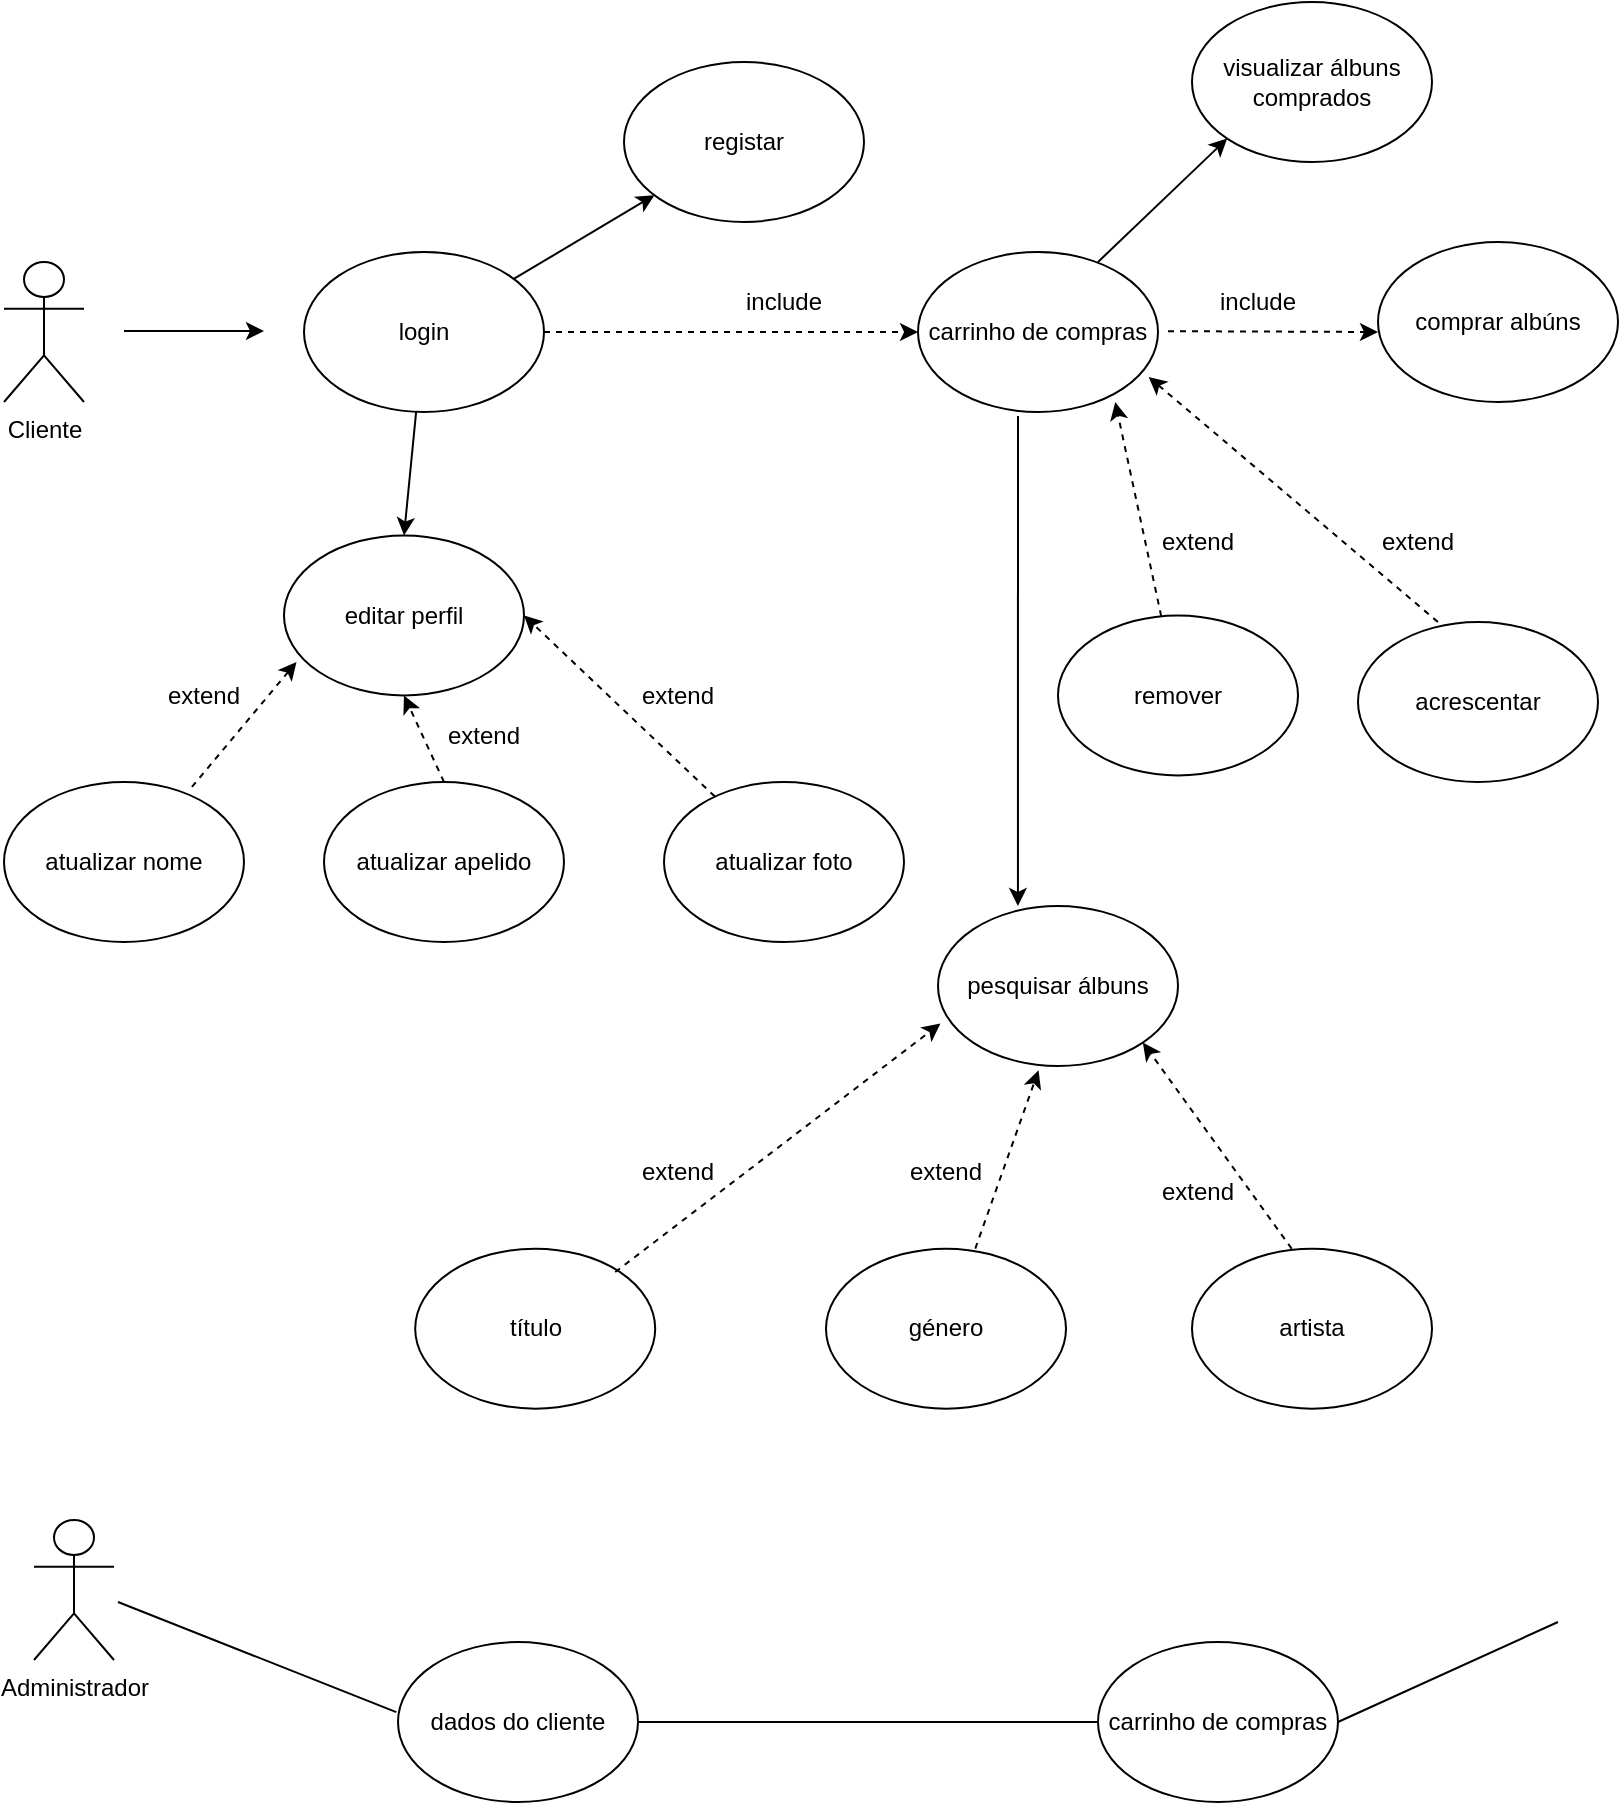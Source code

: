 <mxfile version="14.1.8" type="github">
  <diagram id="Wb_VTChDjm3YDT4XvbSB" name="Page-1">
    <mxGraphModel dx="1718" dy="935" grid="1" gridSize="10" guides="1" tooltips="1" connect="1" arrows="1" fold="1" page="1" pageScale="1" pageWidth="827" pageHeight="1169" background="none" math="0" shadow="0">
      <root>
        <mxCell id="0" />
        <mxCell id="1" parent="0" />
        <mxCell id="uUtuyeQXyfnxlW9JzthO-1" value="Cliente" style="shape=umlActor;verticalLabelPosition=bottom;verticalAlign=top;html=1;outlineConnect=0;" vertex="1" parent="1">
          <mxGeometry x="3" y="140" width="40" height="70" as="geometry" />
        </mxCell>
        <mxCell id="uUtuyeQXyfnxlW9JzthO-2" value="" style="endArrow=classic;html=1;" edge="1" parent="1">
          <mxGeometry width="50" height="50" relative="1" as="geometry">
            <mxPoint x="63" y="174.5" as="sourcePoint" />
            <mxPoint x="133" y="174.5" as="targetPoint" />
          </mxGeometry>
        </mxCell>
        <mxCell id="uUtuyeQXyfnxlW9JzthO-3" value="login" style="ellipse;whiteSpace=wrap;html=1;" vertex="1" parent="1">
          <mxGeometry x="153" y="135" width="120" height="80" as="geometry" />
        </mxCell>
        <mxCell id="uUtuyeQXyfnxlW9JzthO-4" value="registar" style="ellipse;whiteSpace=wrap;html=1;" vertex="1" parent="1">
          <mxGeometry x="313" y="40" width="120" height="80" as="geometry" />
        </mxCell>
        <mxCell id="uUtuyeQXyfnxlW9JzthO-5" value="editar perfil&lt;br&gt;" style="ellipse;whiteSpace=wrap;html=1;" vertex="1" parent="1">
          <mxGeometry x="143" y="276.72" width="120" height="80" as="geometry" />
        </mxCell>
        <mxCell id="uUtuyeQXyfnxlW9JzthO-6" value="atualizar nome" style="ellipse;whiteSpace=wrap;html=1;" vertex="1" parent="1">
          <mxGeometry x="3" y="400" width="120" height="80" as="geometry" />
        </mxCell>
        <mxCell id="uUtuyeQXyfnxlW9JzthO-7" value="atualizar apelido" style="ellipse;whiteSpace=wrap;html=1;" vertex="1" parent="1">
          <mxGeometry x="163" y="400" width="120" height="80" as="geometry" />
        </mxCell>
        <mxCell id="uUtuyeQXyfnxlW9JzthO-30" value="atualizar foto" style="ellipse;whiteSpace=wrap;html=1;" vertex="1" parent="1">
          <mxGeometry x="333" y="400" width="120" height="80" as="geometry" />
        </mxCell>
        <mxCell id="uUtuyeQXyfnxlW9JzthO-31" value="" style="endArrow=classic;html=1;" edge="1" parent="1" source="uUtuyeQXyfnxlW9JzthO-3" target="uUtuyeQXyfnxlW9JzthO-4">
          <mxGeometry width="50" height="50" relative="1" as="geometry">
            <mxPoint x="263" y="120.0" as="sourcePoint" />
            <mxPoint x="333" y="120.0" as="targetPoint" />
          </mxGeometry>
        </mxCell>
        <mxCell id="uUtuyeQXyfnxlW9JzthO-32" value="" style="endArrow=classic;html=1;entryX=0.5;entryY=0;entryDx=0;entryDy=0;" edge="1" parent="1" source="uUtuyeQXyfnxlW9JzthO-3" target="uUtuyeQXyfnxlW9JzthO-5">
          <mxGeometry width="50" height="50" relative="1" as="geometry">
            <mxPoint x="272.998" y="240.001" as="sourcePoint" />
            <mxPoint x="343.366" y="198.192" as="targetPoint" />
          </mxGeometry>
        </mxCell>
        <mxCell id="uUtuyeQXyfnxlW9JzthO-33" value="" style="endArrow=classic;html=1;entryX=0.052;entryY=0.791;entryDx=0;entryDy=0;entryPerimeter=0;dashed=1;exitX=0.783;exitY=0.031;exitDx=0;exitDy=0;exitPerimeter=0;" edge="1" parent="1" source="uUtuyeQXyfnxlW9JzthO-6" target="uUtuyeQXyfnxlW9JzthO-5">
          <mxGeometry width="50" height="50" relative="1" as="geometry">
            <mxPoint x="103" y="396.72" as="sourcePoint" />
            <mxPoint x="153" y="346.72" as="targetPoint" />
          </mxGeometry>
        </mxCell>
        <mxCell id="uUtuyeQXyfnxlW9JzthO-34" value="" style="endArrow=classic;html=1;entryX=0.5;entryY=1;entryDx=0;entryDy=0;dashed=1;exitX=0.5;exitY=0;exitDx=0;exitDy=0;" edge="1" parent="1" source="uUtuyeQXyfnxlW9JzthO-7" target="uUtuyeQXyfnxlW9JzthO-5">
          <mxGeometry width="50" height="50" relative="1" as="geometry">
            <mxPoint x="193.0" y="406.72" as="sourcePoint" />
            <mxPoint x="239.24" y="350" as="targetPoint" />
          </mxGeometry>
        </mxCell>
        <mxCell id="uUtuyeQXyfnxlW9JzthO-35" value="" style="endArrow=classic;html=1;entryX=1;entryY=0.5;entryDx=0;entryDy=0;dashed=1;" edge="1" parent="1" source="uUtuyeQXyfnxlW9JzthO-30" target="uUtuyeQXyfnxlW9JzthO-5">
          <mxGeometry width="50" height="50" relative="1" as="geometry">
            <mxPoint x="483.0" y="350" as="sourcePoint" />
            <mxPoint x="529.24" y="293.28" as="targetPoint" />
          </mxGeometry>
        </mxCell>
        <mxCell id="uUtuyeQXyfnxlW9JzthO-36" value="extend" style="text;html=1;strokeColor=none;fillColor=none;align=center;verticalAlign=middle;whiteSpace=wrap;rounded=0;" vertex="1" parent="1">
          <mxGeometry x="223" y="366.72" width="40" height="20" as="geometry" />
        </mxCell>
        <mxCell id="uUtuyeQXyfnxlW9JzthO-37" value="extend" style="text;html=1;strokeColor=none;fillColor=none;align=center;verticalAlign=middle;whiteSpace=wrap;rounded=0;" vertex="1" parent="1">
          <mxGeometry x="83" y="346.72" width="40" height="20" as="geometry" />
        </mxCell>
        <mxCell id="uUtuyeQXyfnxlW9JzthO-38" value="extend" style="text;html=1;strokeColor=none;fillColor=none;align=center;verticalAlign=middle;whiteSpace=wrap;rounded=0;" vertex="1" parent="1">
          <mxGeometry x="320" y="346.72" width="40" height="20" as="geometry" />
        </mxCell>
        <mxCell id="uUtuyeQXyfnxlW9JzthO-39" value="" style="endArrow=classic;html=1;dashed=1;exitX=1;exitY=0.5;exitDx=0;exitDy=0;" edge="1" parent="1" source="uUtuyeQXyfnxlW9JzthO-3">
          <mxGeometry width="50" height="50" relative="1" as="geometry">
            <mxPoint x="333.0" y="203.36" as="sourcePoint" />
            <mxPoint x="460" y="175" as="targetPoint" />
          </mxGeometry>
        </mxCell>
        <mxCell id="uUtuyeQXyfnxlW9JzthO-40" value="include" style="text;html=1;strokeColor=none;fillColor=none;align=center;verticalAlign=middle;whiteSpace=wrap;rounded=0;" vertex="1" parent="1">
          <mxGeometry x="373" y="150" width="40" height="20" as="geometry" />
        </mxCell>
        <mxCell id="uUtuyeQXyfnxlW9JzthO-41" value="carrinho de compras" style="ellipse;whiteSpace=wrap;html=1;" vertex="1" parent="1">
          <mxGeometry x="460" y="135" width="120" height="80" as="geometry" />
        </mxCell>
        <mxCell id="uUtuyeQXyfnxlW9JzthO-42" value="pesquisar álbuns" style="ellipse;whiteSpace=wrap;html=1;" vertex="1" parent="1">
          <mxGeometry x="470" y="462" width="120" height="80" as="geometry" />
        </mxCell>
        <mxCell id="uUtuyeQXyfnxlW9JzthO-43" value="título" style="ellipse;whiteSpace=wrap;html=1;" vertex="1" parent="1">
          <mxGeometry x="208.6" y="633.32" width="120" height="80" as="geometry" />
        </mxCell>
        <mxCell id="uUtuyeQXyfnxlW9JzthO-44" value="género" style="ellipse;whiteSpace=wrap;html=1;" vertex="1" parent="1">
          <mxGeometry x="414" y="633.32" width="120" height="80" as="geometry" />
        </mxCell>
        <mxCell id="uUtuyeQXyfnxlW9JzthO-45" value="artista" style="ellipse;whiteSpace=wrap;html=1;" vertex="1" parent="1">
          <mxGeometry x="597" y="633.32" width="120" height="80" as="geometry" />
        </mxCell>
        <mxCell id="uUtuyeQXyfnxlW9JzthO-46" value="" style="endArrow=classic;html=1;dashed=1;entryX=0.01;entryY=0.735;entryDx=0;entryDy=0;entryPerimeter=0;" edge="1" parent="1" target="uUtuyeQXyfnxlW9JzthO-42">
          <mxGeometry width="50" height="50" relative="1" as="geometry">
            <mxPoint x="308.6" y="645.04" as="sourcePoint" />
            <mxPoint x="537.392" y="532.134" as="targetPoint" />
          </mxGeometry>
        </mxCell>
        <mxCell id="uUtuyeQXyfnxlW9JzthO-47" value="extend" style="text;html=1;strokeColor=none;fillColor=none;align=center;verticalAlign=middle;whiteSpace=wrap;rounded=0;" vertex="1" parent="1">
          <mxGeometry x="320" y="585.0" width="40" height="20" as="geometry" />
        </mxCell>
        <mxCell id="uUtuyeQXyfnxlW9JzthO-48" value="" style="endArrow=classic;html=1;entryX=0.419;entryY=1.027;entryDx=0;entryDy=0;entryPerimeter=0;dashed=1;exitX=0.622;exitY=0;exitDx=0;exitDy=0;exitPerimeter=0;" edge="1" parent="1" source="uUtuyeQXyfnxlW9JzthO-44" target="uUtuyeQXyfnxlW9JzthO-42">
          <mxGeometry width="50" height="50" relative="1" as="geometry">
            <mxPoint x="453.76" y="634.28" as="sourcePoint" />
            <mxPoint x="580.0" y="550" as="targetPoint" />
          </mxGeometry>
        </mxCell>
        <mxCell id="uUtuyeQXyfnxlW9JzthO-49" value="extend" style="text;html=1;strokeColor=none;fillColor=none;align=center;verticalAlign=middle;whiteSpace=wrap;rounded=0;" vertex="1" parent="1">
          <mxGeometry x="454" y="585" width="40" height="20" as="geometry" />
        </mxCell>
        <mxCell id="uUtuyeQXyfnxlW9JzthO-50" value="" style="endArrow=classic;html=1;entryX=1;entryY=1;entryDx=0;entryDy=0;dashed=1;" edge="1" parent="1" target="uUtuyeQXyfnxlW9JzthO-42">
          <mxGeometry width="50" height="50" relative="1" as="geometry">
            <mxPoint x="646.88" y="633.4" as="sourcePoint" />
            <mxPoint x="684.48" y="550.0" as="targetPoint" />
          </mxGeometry>
        </mxCell>
        <mxCell id="uUtuyeQXyfnxlW9JzthO-51" value="extend" style="text;html=1;strokeColor=none;fillColor=none;align=center;verticalAlign=middle;whiteSpace=wrap;rounded=0;" vertex="1" parent="1">
          <mxGeometry x="580" y="595.04" width="40" height="20" as="geometry" />
        </mxCell>
        <mxCell id="uUtuyeQXyfnxlW9JzthO-52" value="" style="endArrow=classic;html=1;entryX=0.333;entryY=0;entryDx=0;entryDy=0;entryPerimeter=0;" edge="1" parent="1" target="uUtuyeQXyfnxlW9JzthO-42">
          <mxGeometry width="50" height="50" relative="1" as="geometry">
            <mxPoint x="510" y="217" as="sourcePoint" />
            <mxPoint x="710" y="330" as="targetPoint" />
          </mxGeometry>
        </mxCell>
        <mxCell id="uUtuyeQXyfnxlW9JzthO-53" value="visualizar álbuns comprados" style="ellipse;whiteSpace=wrap;html=1;" vertex="1" parent="1">
          <mxGeometry x="597" y="10" width="120" height="80" as="geometry" />
        </mxCell>
        <mxCell id="uUtuyeQXyfnxlW9JzthO-54" value="" style="endArrow=classic;html=1;entryX=0;entryY=1;entryDx=0;entryDy=0;" edge="1" parent="1" target="uUtuyeQXyfnxlW9JzthO-53">
          <mxGeometry width="50" height="50" relative="1" as="geometry">
            <mxPoint x="550.001" y="139.995" as="sourcePoint" />
            <mxPoint x="620.404" y="98.214" as="targetPoint" />
          </mxGeometry>
        </mxCell>
        <mxCell id="uUtuyeQXyfnxlW9JzthO-55" value="comprar albúns" style="ellipse;whiteSpace=wrap;html=1;" vertex="1" parent="1">
          <mxGeometry x="690" y="130" width="120" height="80" as="geometry" />
        </mxCell>
        <mxCell id="uUtuyeQXyfnxlW9JzthO-56" value="" style="endArrow=classic;html=1;dashed=1;exitX=1;exitY=0.5;exitDx=0;exitDy=0;" edge="1" parent="1">
          <mxGeometry width="50" height="50" relative="1" as="geometry">
            <mxPoint x="585" y="174.58" as="sourcePoint" />
            <mxPoint x="690" y="175" as="targetPoint" />
          </mxGeometry>
        </mxCell>
        <mxCell id="uUtuyeQXyfnxlW9JzthO-58" value="remover" style="ellipse;whiteSpace=wrap;html=1;" vertex="1" parent="1">
          <mxGeometry x="530" y="316.72" width="120" height="80" as="geometry" />
        </mxCell>
        <mxCell id="uUtuyeQXyfnxlW9JzthO-61" value="include" style="text;html=1;strokeColor=none;fillColor=none;align=center;verticalAlign=middle;whiteSpace=wrap;rounded=0;" vertex="1" parent="1">
          <mxGeometry x="610" y="150" width="40" height="20" as="geometry" />
        </mxCell>
        <mxCell id="uUtuyeQXyfnxlW9JzthO-62" value="acrescentar" style="ellipse;whiteSpace=wrap;html=1;" vertex="1" parent="1">
          <mxGeometry x="680" y="320" width="120" height="80" as="geometry" />
        </mxCell>
        <mxCell id="uUtuyeQXyfnxlW9JzthO-64" value="" style="endArrow=classic;html=1;entryX=0.822;entryY=0.938;entryDx=0;entryDy=0;dashed=1;entryPerimeter=0;" edge="1" parent="1" source="uUtuyeQXyfnxlW9JzthO-58" target="uUtuyeQXyfnxlW9JzthO-41">
          <mxGeometry width="50" height="50" relative="1" as="geometry">
            <mxPoint x="600" y="300" as="sourcePoint" />
            <mxPoint x="580" y="256.72" as="targetPoint" />
          </mxGeometry>
        </mxCell>
        <mxCell id="uUtuyeQXyfnxlW9JzthO-65" value="extend" style="text;html=1;strokeColor=none;fillColor=none;align=center;verticalAlign=middle;whiteSpace=wrap;rounded=0;" vertex="1" parent="1">
          <mxGeometry x="580" y="270" width="40" height="20" as="geometry" />
        </mxCell>
        <mxCell id="uUtuyeQXyfnxlW9JzthO-66" value="" style="endArrow=classic;html=1;entryX=0.961;entryY=0.781;entryDx=0;entryDy=0;dashed=1;exitX=0.333;exitY=0;exitDx=0;exitDy=0;entryPerimeter=0;exitPerimeter=0;" edge="1" parent="1" source="uUtuyeQXyfnxlW9JzthO-62" target="uUtuyeQXyfnxlW9JzthO-41">
          <mxGeometry width="50" height="50" relative="1" as="geometry">
            <mxPoint x="750" y="298.36" as="sourcePoint" />
            <mxPoint x="730" y="255.08" as="targetPoint" />
          </mxGeometry>
        </mxCell>
        <mxCell id="uUtuyeQXyfnxlW9JzthO-67" value="extend" style="text;html=1;strokeColor=none;fillColor=none;align=center;verticalAlign=middle;whiteSpace=wrap;rounded=0;" vertex="1" parent="1">
          <mxGeometry x="690" y="270" width="40" height="20" as="geometry" />
        </mxCell>
        <mxCell id="uUtuyeQXyfnxlW9JzthO-72" value="Administrador&lt;br&gt;" style="shape=umlActor;verticalLabelPosition=bottom;verticalAlign=top;html=1;outlineConnect=0;" vertex="1" parent="1">
          <mxGeometry x="18" y="769" width="40" height="70" as="geometry" />
        </mxCell>
        <mxCell id="uUtuyeQXyfnxlW9JzthO-74" value="dados do cliente" style="ellipse;whiteSpace=wrap;html=1;" vertex="1" parent="1">
          <mxGeometry x="200" y="830" width="120" height="80" as="geometry" />
        </mxCell>
        <mxCell id="uUtuyeQXyfnxlW9JzthO-75" value="carrinho de compras" style="ellipse;whiteSpace=wrap;html=1;" vertex="1" parent="1">
          <mxGeometry x="550" y="830" width="120" height="80" as="geometry" />
        </mxCell>
        <mxCell id="uUtuyeQXyfnxlW9JzthO-76" value="" style="endArrow=none;html=1;entryX=-0.007;entryY=0.438;entryDx=0;entryDy=0;entryPerimeter=0;" edge="1" parent="1" target="uUtuyeQXyfnxlW9JzthO-74">
          <mxGeometry width="50" height="50" relative="1" as="geometry">
            <mxPoint x="60" y="810" as="sourcePoint" />
            <mxPoint x="450" y="740" as="targetPoint" />
          </mxGeometry>
        </mxCell>
        <mxCell id="uUtuyeQXyfnxlW9JzthO-77" value="" style="endArrow=none;html=1;entryX=1;entryY=0.5;entryDx=0;entryDy=0;exitX=0;exitY=0.5;exitDx=0;exitDy=0;" edge="1" parent="1" source="uUtuyeQXyfnxlW9JzthO-75" target="uUtuyeQXyfnxlW9JzthO-74">
          <mxGeometry width="50" height="50" relative="1" as="geometry">
            <mxPoint x="70" y="820" as="sourcePoint" />
            <mxPoint x="209.16" y="875.04" as="targetPoint" />
          </mxGeometry>
        </mxCell>
        <mxCell id="uUtuyeQXyfnxlW9JzthO-78" value="" style="endArrow=none;html=1;entryX=1;entryY=0.5;entryDx=0;entryDy=0;" edge="1" parent="1" target="uUtuyeQXyfnxlW9JzthO-75">
          <mxGeometry width="50" height="50" relative="1" as="geometry">
            <mxPoint x="780" y="820" as="sourcePoint" />
            <mxPoint x="209.16" y="875.04" as="targetPoint" />
          </mxGeometry>
        </mxCell>
      </root>
    </mxGraphModel>
  </diagram>
</mxfile>
